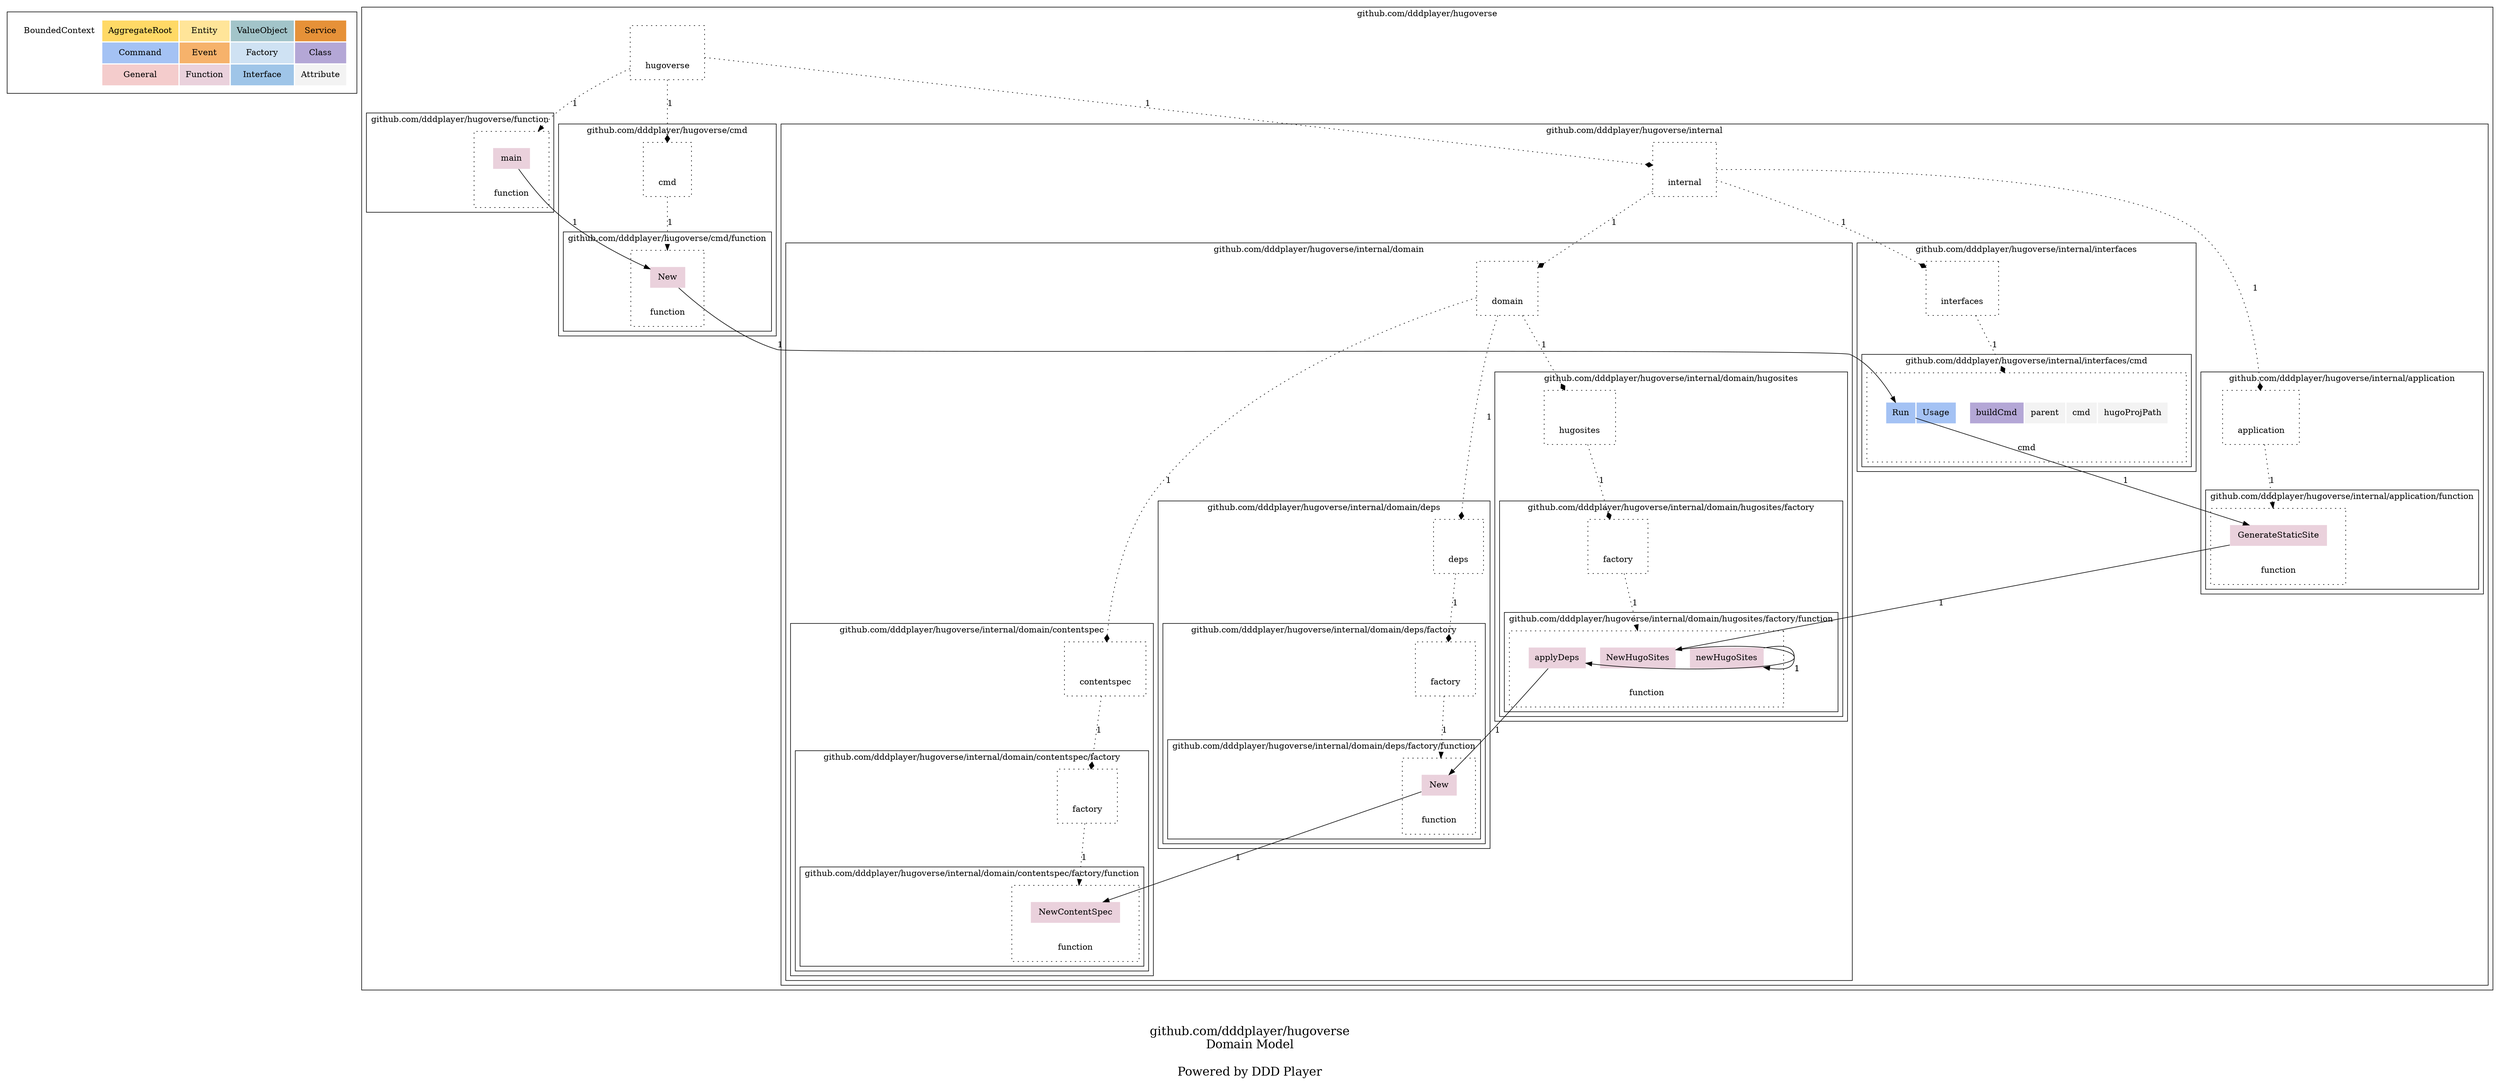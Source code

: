 digraph {
	node [style=dotted shape=rect]

    subgraph cluster_ddd_concept{
		node [color=white]

        ddd_concept [label=<
        <table border="0" cellpadding="10">
		<tr>
			<td bgcolor="#ffffff00" rowspan="1" colspan="1">BoundedContext</td>
			<td bgcolor="#ffd966ff" rowspan="1" colspan="1">AggregateRoot</td>
			<td bgcolor="#ffe599ff" rowspan="1" colspan="1">Entity</td>
			<td bgcolor="#a2c4c9ff" rowspan="1" colspan="1">ValueObject</td>
			<td bgcolor="#e69138ff" rowspan="1" colspan="1">Service</td>
		</tr>
		<tr>
			<td bgcolor="white" rowspan="1" colspan="1"></td>
			<td bgcolor="#a4c2f4ff" rowspan="1" colspan="1">Command</td>
			<td bgcolor="#f6b26bff" rowspan="1" colspan="1">Event</td>
			<td bgcolor="#cfe2f3ff" rowspan="1" colspan="1">Factory</td>
			<td bgcolor="#b4a7d6ff" rowspan="1" colspan="1">Class</td>
			
		</tr>
		<tr>
			<td bgcolor="white" rowspan="1" colspan="1"></td>
			<td bgcolor="#f4ccccff" rowspan="1" colspan="1">General</td>
			<td bgcolor="#ead1dcff" rowspan="1" colspan="1">Function</td>
			<td bgcolor="#9fc5e8ff" rowspan="1" colspan="1">Interface</td>
			<td bgcolor="#f3f3f3ff" rowspan="1" colspan="1">Attribute</td>
		</tr>
        </table>
        > ]
	}

    
		subgraph cluster_dUQ30Z {
	
		
    	dUQ30Z [label=<
        <table border="0" cellpadding="10">
			
				<tr>
		
			<td port="first_blank_row" bgcolor="white" rowspan="1" colspan="1"></td>
	</tr>
				<tr>
		
			<td port="" bgcolor="white" rowspan="1" colspan="1"></td>
	</tr>
				<tr>
		
			<td port="" bgcolor="white" rowspan="1" colspan="6">hugoverse</td>
	</tr>
        </table>
        > ]
	

	label = "github.com/dddplayer/hugoverse"

	
		subgraph cluster_dbPwjkq {
	
		
    	dbPwjkq [label=<
        <table border="0" cellpadding="10">
			
				<tr>
		
			<td port="first_blank_row" bgcolor="white" rowspan="1" colspan="1"></td>
	</tr>
				<tr>
		
			<td port="" bgcolor="white" rowspan="1" colspan="1"></td>
			<td port="dcdc8xt" bgcolor="#ead1dcff" rowspan="1" colspan="4">main</td>
			<td port="" bgcolor="white" rowspan="1" colspan="1"></td>
	</tr>
				<tr>
		
			<td port="" bgcolor="white" rowspan="1" colspan="1"></td>
	</tr>
				<tr>
		
			<td port="" bgcolor="white" rowspan="1" colspan="6">function</td>
	</tr>
        </table>
        > ]
	

	label = "github.com/dddplayer/hugoverse/function"

	
    }
		subgraph cluster_d5iImG {
	
		
    	d5iImG [label=<
        <table border="0" cellpadding="10">
			
				<tr>
		
			<td port="first_blank_row" bgcolor="white" rowspan="1" colspan="1"></td>
	</tr>
				<tr>
		
			<td port="" bgcolor="white" rowspan="1" colspan="1"></td>
	</tr>
				<tr>
		
			<td port="" bgcolor="white" rowspan="1" colspan="6">cmd</td>
	</tr>
        </table>
        > ]
	

	label = "github.com/dddplayer/hugoverse/cmd"

	
		subgraph cluster_ddREsL {
	
		
    	ddREsL [label=<
        <table border="0" cellpadding="10">
			
				<tr>
		
			<td port="first_blank_row" bgcolor="white" rowspan="1" colspan="1"></td>
	</tr>
				<tr>
		
			<td port="" bgcolor="white" rowspan="1" colspan="1"></td>
			<td port="dcvzibt" bgcolor="#ead1dcff" rowspan="1" colspan="4">New</td>
			<td port="" bgcolor="white" rowspan="1" colspan="1"></td>
	</tr>
				<tr>
		
			<td port="" bgcolor="white" rowspan="1" colspan="1"></td>
	</tr>
				<tr>
		
			<td port="" bgcolor="white" rowspan="1" colspan="6">function</td>
	</tr>
        </table>
        > ]
	

	label = "github.com/dddplayer/hugoverse/cmd/function"

	
    }
    }
		subgraph cluster_di7GIv {
	
		
    	di7GIv [label=<
        <table border="0" cellpadding="10">
			
				<tr>
		
			<td port="first_blank_row" bgcolor="white" rowspan="1" colspan="1"></td>
	</tr>
				<tr>
		
			<td port="" bgcolor="white" rowspan="1" colspan="1"></td>
	</tr>
				<tr>
		
			<td port="" bgcolor="white" rowspan="1" colspan="6">internal</td>
	</tr>
        </table>
        > ]
	

	label = "github.com/dddplayer/hugoverse/internal"

	
		subgraph cluster_dbYmF3O {
	
		
    	dbYmF3O [label=<
        <table border="0" cellpadding="10">
			
				<tr>
		
			<td port="first_blank_row" bgcolor="white" rowspan="1" colspan="1"></td>
	</tr>
				<tr>
		
			<td port="" bgcolor="white" rowspan="1" colspan="1"></td>
	</tr>
				<tr>
		
			<td port="" bgcolor="white" rowspan="1" colspan="6">domain</td>
	</tr>
        </table>
        > ]
	

	label = "github.com/dddplayer/hugoverse/internal/domain"

	
		subgraph cluster_dQal5L {
	
		
    	dQal5L [label=<
        <table border="0" cellpadding="10">
			
				<tr>
		
			<td port="first_blank_row" bgcolor="white" rowspan="1" colspan="1"></td>
	</tr>
				<tr>
		
			<td port="" bgcolor="white" rowspan="1" colspan="1"></td>
	</tr>
				<tr>
		
			<td port="" bgcolor="white" rowspan="1" colspan="6">contentspec</td>
	</tr>
        </table>
        > ]
	

	label = "github.com/dddplayer/hugoverse/internal/domain/contentspec"

	
		subgraph cluster_dezIify {
	
		
    	dezIify [label=<
        <table border="0" cellpadding="10">
			
				<tr>
		
			<td port="first_blank_row" bgcolor="white" rowspan="1" colspan="1"></td>
	</tr>
				<tr>
		
			<td port="" bgcolor="white" rowspan="1" colspan="1"></td>
	</tr>
				<tr>
		
			<td port="" bgcolor="white" rowspan="1" colspan="6">factory</td>
	</tr>
        </table>
        > ]
	

	label = "github.com/dddplayer/hugoverse/internal/domain/contentspec/factory"

	
		subgraph cluster_dc4HJGF {
	
		
    	dc4HJGF [label=<
        <table border="0" cellpadding="10">
			
				<tr>
		
			<td port="first_blank_row" bgcolor="white" rowspan="1" colspan="1"></td>
	</tr>
				<tr>
		
			<td port="" bgcolor="white" rowspan="1" colspan="1"></td>
			<td port="dqFkjP" bgcolor="#ead1dcff" rowspan="1" colspan="4">NewContentSpec</td>
			<td port="" bgcolor="white" rowspan="1" colspan="1"></td>
	</tr>
				<tr>
		
			<td port="" bgcolor="white" rowspan="1" colspan="1"></td>
	</tr>
				<tr>
		
			<td port="" bgcolor="white" rowspan="1" colspan="6">function</td>
	</tr>
        </table>
        > ]
	

	label = "github.com/dddplayer/hugoverse/internal/domain/contentspec/factory/function"

	
    }
    }
    }
		subgraph cluster_ddaltgo {
	
		
    	ddaltgo [label=<
        <table border="0" cellpadding="10">
			
				<tr>
		
			<td port="first_blank_row" bgcolor="white" rowspan="1" colspan="1"></td>
	</tr>
				<tr>
		
			<td port="" bgcolor="white" rowspan="1" colspan="1"></td>
	</tr>
				<tr>
		
			<td port="" bgcolor="white" rowspan="1" colspan="6">hugosites</td>
	</tr>
        </table>
        > ]
	

	label = "github.com/dddplayer/hugoverse/internal/domain/hugosites"

	
		subgraph cluster_dmhopf {
	
		
    	dmhopf [label=<
        <table border="0" cellpadding="10">
			
				<tr>
		
			<td port="first_blank_row" bgcolor="white" rowspan="1" colspan="1"></td>
	</tr>
				<tr>
		
			<td port="" bgcolor="white" rowspan="1" colspan="1"></td>
	</tr>
				<tr>
		
			<td port="" bgcolor="white" rowspan="1" colspan="6">factory</td>
	</tr>
        </table>
        > ]
	

	label = "github.com/dddplayer/hugoverse/internal/domain/hugosites/factory"

	
		subgraph cluster_ddyjrVs {
	
		
    	ddyjrVs [label=<
        <table border="0" cellpadding="10">
			
				<tr>
		
			<td port="first_blank_row" bgcolor="white" rowspan="1" colspan="1"></td>
	</tr>
				<tr>
		
			<td port="" bgcolor="white" rowspan="1" colspan="1"></td>
			<td port="dcdFe5C" bgcolor="#ead1dcff" rowspan="1" colspan="1">applyDeps</td>
			<td port="" bgcolor="white" rowspan="1" colspan="1"></td>
			<td port="dc2o0aH" bgcolor="#ead1dcff" rowspan="1" colspan="1">NewHugoSites</td>
			<td port="" bgcolor="white" rowspan="1" colspan="1"></td>
			<td port="ddmxdgz" bgcolor="#ead1dcff" rowspan="1" colspan="1">newHugoSites</td>
			<td port="" bgcolor="white" rowspan="1" colspan="1"></td>
	</tr>
				<tr>
		
			<td port="" bgcolor="white" rowspan="1" colspan="1"></td>
	</tr>
				<tr>
		
			<td port="" bgcolor="white" rowspan="1" colspan="8">function</td>
	</tr>
        </table>
        > ]
	

	label = "github.com/dddplayer/hugoverse/internal/domain/hugosites/factory/function"

	
    }
    }
    }
		subgraph cluster_dcsgz25 {
	
		
    	dcsgz25 [label=<
        <table border="0" cellpadding="10">
			
				<tr>
		
			<td port="first_blank_row" bgcolor="white" rowspan="1" colspan="1"></td>
	</tr>
				<tr>
		
			<td port="" bgcolor="white" rowspan="1" colspan="1"></td>
	</tr>
				<tr>
		
			<td port="" bgcolor="white" rowspan="1" colspan="6">deps</td>
	</tr>
        </table>
        > ]
	

	label = "github.com/dddplayer/hugoverse/internal/domain/deps"

	
		subgraph cluster_dbQLBV2 {
	
		
    	dbQLBV2 [label=<
        <table border="0" cellpadding="10">
			
				<tr>
		
			<td port="first_blank_row" bgcolor="white" rowspan="1" colspan="1"></td>
	</tr>
				<tr>
		
			<td port="" bgcolor="white" rowspan="1" colspan="1"></td>
	</tr>
				<tr>
		
			<td port="" bgcolor="white" rowspan="1" colspan="6">factory</td>
	</tr>
        </table>
        > ]
	

	label = "github.com/dddplayer/hugoverse/internal/domain/deps/factory"

	
		subgraph cluster_dDvPFV {
	
		
    	dDvPFV [label=<
        <table border="0" cellpadding="10">
			
				<tr>
		
			<td port="first_blank_row" bgcolor="white" rowspan="1" colspan="1"></td>
	</tr>
				<tr>
		
			<td port="" bgcolor="white" rowspan="1" colspan="1"></td>
			<td port="dbP4wDx" bgcolor="#ead1dcff" rowspan="1" colspan="4">New</td>
			<td port="" bgcolor="white" rowspan="1" colspan="1"></td>
	</tr>
				<tr>
		
			<td port="" bgcolor="white" rowspan="1" colspan="1"></td>
	</tr>
				<tr>
		
			<td port="" bgcolor="white" rowspan="1" colspan="6">function</td>
	</tr>
        </table>
        > ]
	

	label = "github.com/dddplayer/hugoverse/internal/domain/deps/factory/function"

	
    }
    }
    }
    }
		subgraph cluster_dWutTC {
	
		
    	dWutTC [label=<
        <table border="0" cellpadding="10">
			
				<tr>
		
			<td port="first_blank_row" bgcolor="white" rowspan="1" colspan="1"></td>
	</tr>
				<tr>
		
			<td port="" bgcolor="white" rowspan="1" colspan="1"></td>
	</tr>
				<tr>
		
			<td port="" bgcolor="white" rowspan="1" colspan="6">interfaces</td>
	</tr>
        </table>
        > ]
	

	label = "github.com/dddplayer/hugoverse/internal/interfaces"

	
		subgraph cluster_dcUGxVR {
	
		
    	dcUGxVR [label=<
        <table border="0" cellpadding="10">
			
				<tr>
		
			<td port="first_blank_row" bgcolor="white" rowspan="1" colspan="1"></td>
	</tr>
				<tr>
		
			<td port="" bgcolor="white" rowspan="1" colspan="1"></td>
	</tr>
				<tr>
		
			<td port="" bgcolor="white" rowspan="1" colspan="1"></td>
			<td port="dFJoku" bgcolor="#a4c2f4ff" rowspan="1" colspan="1">Run</td>
			<td port="dbNAO7S" bgcolor="#a4c2f4ff" rowspan="1" colspan="1">Usage</td>
			<td port="" bgcolor="white" rowspan="1" colspan="1"></td>
			<td port="dbgRDfG" bgcolor="#b4a7d6ff" rowspan="1" colspan="1">buildCmd</td>
			<td port="dRDn7X" bgcolor="#f3f3f3ff" rowspan="1" colspan="1">parent</td>
			<td port="deFLls1" bgcolor="#f3f3f3ff" rowspan="1" colspan="1">cmd</td>
			<td port="dFl7Os" bgcolor="#f3f3f3ff" rowspan="1" colspan="1">hugoProjPath</td>
			<td port="" bgcolor="white" rowspan="1" colspan="1"></td>
	</tr>
				<tr>
		
			<td port="" bgcolor="white" rowspan="1" colspan="1"></td>
	</tr>
				<tr>
		
			<td port="" bgcolor="white" rowspan="1" colspan="9">cmd</td>
	</tr>
        </table>
        > ]
	

	label = "github.com/dddplayer/hugoverse/internal/interfaces/cmd"

	
    }
    }
		subgraph cluster_dCbZAW {
	
		
    	dCbZAW [label=<
        <table border="0" cellpadding="10">
			
				<tr>
		
			<td port="first_blank_row" bgcolor="white" rowspan="1" colspan="1"></td>
	</tr>
				<tr>
		
			<td port="" bgcolor="white" rowspan="1" colspan="1"></td>
	</tr>
				<tr>
		
			<td port="" bgcolor="white" rowspan="1" colspan="6">application</td>
	</tr>
        </table>
        > ]
	

	label = "github.com/dddplayer/hugoverse/internal/application"

	
		subgraph cluster_ddeNuT {
	
		
    	ddeNuT [label=<
        <table border="0" cellpadding="10">
			
				<tr>
		
			<td port="first_blank_row" bgcolor="white" rowspan="1" colspan="1"></td>
	</tr>
				<tr>
		
			<td port="" bgcolor="white" rowspan="1" colspan="1"></td>
			<td port="d6GWrL" bgcolor="#ead1dcff" rowspan="1" colspan="4">GenerateStaticSite</td>
			<td port="" bgcolor="white" rowspan="1" colspan="1"></td>
	</tr>
				<tr>
		
			<td port="" bgcolor="white" rowspan="1" colspan="1"></td>
	</tr>
				<tr>
		
			<td port="" bgcolor="white" rowspan="1" colspan="6">function</td>
	</tr>
        </table>
        > ]
	

	label = "github.com/dddplayer/hugoverse/internal/application/function"

	
    }
    }
    }
    }
		subgraph cluster_dbPwjkq {
	
		
    	dbPwjkq [label=<
        <table border="0" cellpadding="10">
			
				<tr>
		
			<td port="first_blank_row" bgcolor="white" rowspan="1" colspan="1"></td>
	</tr>
				<tr>
		
			<td port="" bgcolor="white" rowspan="1" colspan="1"></td>
			<td port="dcdc8xt" bgcolor="#ead1dcff" rowspan="1" colspan="4">main</td>
			<td port="" bgcolor="white" rowspan="1" colspan="1"></td>
	</tr>
				<tr>
		
			<td port="" bgcolor="white" rowspan="1" colspan="1"></td>
	</tr>
				<tr>
		
			<td port="" bgcolor="white" rowspan="1" colspan="6">function</td>
	</tr>
        </table>
        > ]
	

	label = "github.com/dddplayer/hugoverse/function"

	
    }
		subgraph cluster_d5iImG {
	
		
    	d5iImG [label=<
        <table border="0" cellpadding="10">
			
				<tr>
		
			<td port="first_blank_row" bgcolor="white" rowspan="1" colspan="1"></td>
	</tr>
				<tr>
		
			<td port="" bgcolor="white" rowspan="1" colspan="1"></td>
	</tr>
				<tr>
		
			<td port="" bgcolor="white" rowspan="1" colspan="6">cmd</td>
	</tr>
        </table>
        > ]
	

	label = "github.com/dddplayer/hugoverse/cmd"

	
		subgraph cluster_ddREsL {
	
		
    	ddREsL [label=<
        <table border="0" cellpadding="10">
			
				<tr>
		
			<td port="first_blank_row" bgcolor="white" rowspan="1" colspan="1"></td>
	</tr>
				<tr>
		
			<td port="" bgcolor="white" rowspan="1" colspan="1"></td>
			<td port="dcvzibt" bgcolor="#ead1dcff" rowspan="1" colspan="4">New</td>
			<td port="" bgcolor="white" rowspan="1" colspan="1"></td>
	</tr>
				<tr>
		
			<td port="" bgcolor="white" rowspan="1" colspan="1"></td>
	</tr>
				<tr>
		
			<td port="" bgcolor="white" rowspan="1" colspan="6">function</td>
	</tr>
        </table>
        > ]
	

	label = "github.com/dddplayer/hugoverse/cmd/function"

	
    }
    }
		subgraph cluster_di7GIv {
	
		
    	di7GIv [label=<
        <table border="0" cellpadding="10">
			
				<tr>
		
			<td port="first_blank_row" bgcolor="white" rowspan="1" colspan="1"></td>
	</tr>
				<tr>
		
			<td port="" bgcolor="white" rowspan="1" colspan="1"></td>
	</tr>
				<tr>
		
			<td port="" bgcolor="white" rowspan="1" colspan="6">internal</td>
	</tr>
        </table>
        > ]
	

	label = "github.com/dddplayer/hugoverse/internal"

	
		subgraph cluster_dbYmF3O {
	
		
    	dbYmF3O [label=<
        <table border="0" cellpadding="10">
			
				<tr>
		
			<td port="first_blank_row" bgcolor="white" rowspan="1" colspan="1"></td>
	</tr>
				<tr>
		
			<td port="" bgcolor="white" rowspan="1" colspan="1"></td>
	</tr>
				<tr>
		
			<td port="" bgcolor="white" rowspan="1" colspan="6">domain</td>
	</tr>
        </table>
        > ]
	

	label = "github.com/dddplayer/hugoverse/internal/domain"

	
		subgraph cluster_dQal5L {
	
		
    	dQal5L [label=<
        <table border="0" cellpadding="10">
			
				<tr>
		
			<td port="first_blank_row" bgcolor="white" rowspan="1" colspan="1"></td>
	</tr>
				<tr>
		
			<td port="" bgcolor="white" rowspan="1" colspan="1"></td>
	</tr>
				<tr>
		
			<td port="" bgcolor="white" rowspan="1" colspan="6">contentspec</td>
	</tr>
        </table>
        > ]
	

	label = "github.com/dddplayer/hugoverse/internal/domain/contentspec"

	
		subgraph cluster_dezIify {
	
		
    	dezIify [label=<
        <table border="0" cellpadding="10">
			
				<tr>
		
			<td port="first_blank_row" bgcolor="white" rowspan="1" colspan="1"></td>
	</tr>
				<tr>
		
			<td port="" bgcolor="white" rowspan="1" colspan="1"></td>
	</tr>
				<tr>
		
			<td port="" bgcolor="white" rowspan="1" colspan="6">factory</td>
	</tr>
        </table>
        > ]
	

	label = "github.com/dddplayer/hugoverse/internal/domain/contentspec/factory"

	
		subgraph cluster_dc4HJGF {
	
		
    	dc4HJGF [label=<
        <table border="0" cellpadding="10">
			
				<tr>
		
			<td port="first_blank_row" bgcolor="white" rowspan="1" colspan="1"></td>
	</tr>
				<tr>
		
			<td port="" bgcolor="white" rowspan="1" colspan="1"></td>
			<td port="dqFkjP" bgcolor="#ead1dcff" rowspan="1" colspan="4">NewContentSpec</td>
			<td port="" bgcolor="white" rowspan="1" colspan="1"></td>
	</tr>
				<tr>
		
			<td port="" bgcolor="white" rowspan="1" colspan="1"></td>
	</tr>
				<tr>
		
			<td port="" bgcolor="white" rowspan="1" colspan="6">function</td>
	</tr>
        </table>
        > ]
	

	label = "github.com/dddplayer/hugoverse/internal/domain/contentspec/factory/function"

	
    }
    }
    }
		subgraph cluster_ddaltgo {
	
		
    	ddaltgo [label=<
        <table border="0" cellpadding="10">
			
				<tr>
		
			<td port="first_blank_row" bgcolor="white" rowspan="1" colspan="1"></td>
	</tr>
				<tr>
		
			<td port="" bgcolor="white" rowspan="1" colspan="1"></td>
	</tr>
				<tr>
		
			<td port="" bgcolor="white" rowspan="1" colspan="6">hugosites</td>
	</tr>
        </table>
        > ]
	

	label = "github.com/dddplayer/hugoverse/internal/domain/hugosites"

	
		subgraph cluster_dmhopf {
	
		
    	dmhopf [label=<
        <table border="0" cellpadding="10">
			
				<tr>
		
			<td port="first_blank_row" bgcolor="white" rowspan="1" colspan="1"></td>
	</tr>
				<tr>
		
			<td port="" bgcolor="white" rowspan="1" colspan="1"></td>
	</tr>
				<tr>
		
			<td port="" bgcolor="white" rowspan="1" colspan="6">factory</td>
	</tr>
        </table>
        > ]
	

	label = "github.com/dddplayer/hugoverse/internal/domain/hugosites/factory"

	
		subgraph cluster_ddyjrVs {
	
		
    	ddyjrVs [label=<
        <table border="0" cellpadding="10">
			
				<tr>
		
			<td port="first_blank_row" bgcolor="white" rowspan="1" colspan="1"></td>
	</tr>
				<tr>
		
			<td port="" bgcolor="white" rowspan="1" colspan="1"></td>
			<td port="dcdFe5C" bgcolor="#ead1dcff" rowspan="1" colspan="1">applyDeps</td>
			<td port="" bgcolor="white" rowspan="1" colspan="1"></td>
			<td port="dc2o0aH" bgcolor="#ead1dcff" rowspan="1" colspan="1">NewHugoSites</td>
			<td port="" bgcolor="white" rowspan="1" colspan="1"></td>
			<td port="ddmxdgz" bgcolor="#ead1dcff" rowspan="1" colspan="1">newHugoSites</td>
			<td port="" bgcolor="white" rowspan="1" colspan="1"></td>
	</tr>
				<tr>
		
			<td port="" bgcolor="white" rowspan="1" colspan="1"></td>
	</tr>
				<tr>
		
			<td port="" bgcolor="white" rowspan="1" colspan="8">function</td>
	</tr>
        </table>
        > ]
	

	label = "github.com/dddplayer/hugoverse/internal/domain/hugosites/factory/function"

	
    }
    }
    }
		subgraph cluster_dcsgz25 {
	
		
    	dcsgz25 [label=<
        <table border="0" cellpadding="10">
			
				<tr>
		
			<td port="first_blank_row" bgcolor="white" rowspan="1" colspan="1"></td>
	</tr>
				<tr>
		
			<td port="" bgcolor="white" rowspan="1" colspan="1"></td>
	</tr>
				<tr>
		
			<td port="" bgcolor="white" rowspan="1" colspan="6">deps</td>
	</tr>
        </table>
        > ]
	

	label = "github.com/dddplayer/hugoverse/internal/domain/deps"

	
		subgraph cluster_dbQLBV2 {
	
		
    	dbQLBV2 [label=<
        <table border="0" cellpadding="10">
			
				<tr>
		
			<td port="first_blank_row" bgcolor="white" rowspan="1" colspan="1"></td>
	</tr>
				<tr>
		
			<td port="" bgcolor="white" rowspan="1" colspan="1"></td>
	</tr>
				<tr>
		
			<td port="" bgcolor="white" rowspan="1" colspan="6">factory</td>
	</tr>
        </table>
        > ]
	

	label = "github.com/dddplayer/hugoverse/internal/domain/deps/factory"

	
		subgraph cluster_dDvPFV {
	
		
    	dDvPFV [label=<
        <table border="0" cellpadding="10">
			
				<tr>
		
			<td port="first_blank_row" bgcolor="white" rowspan="1" colspan="1"></td>
	</tr>
				<tr>
		
			<td port="" bgcolor="white" rowspan="1" colspan="1"></td>
			<td port="dbP4wDx" bgcolor="#ead1dcff" rowspan="1" colspan="4">New</td>
			<td port="" bgcolor="white" rowspan="1" colspan="1"></td>
	</tr>
				<tr>
		
			<td port="" bgcolor="white" rowspan="1" colspan="1"></td>
	</tr>
				<tr>
		
			<td port="" bgcolor="white" rowspan="1" colspan="6">function</td>
	</tr>
        </table>
        > ]
	

	label = "github.com/dddplayer/hugoverse/internal/domain/deps/factory/function"

	
    }
    }
    }
    }
		subgraph cluster_dWutTC {
	
		
    	dWutTC [label=<
        <table border="0" cellpadding="10">
			
				<tr>
		
			<td port="first_blank_row" bgcolor="white" rowspan="1" colspan="1"></td>
	</tr>
				<tr>
		
			<td port="" bgcolor="white" rowspan="1" colspan="1"></td>
	</tr>
				<tr>
		
			<td port="" bgcolor="white" rowspan="1" colspan="6">interfaces</td>
	</tr>
        </table>
        > ]
	

	label = "github.com/dddplayer/hugoverse/internal/interfaces"

	
		subgraph cluster_dcUGxVR {
	
		
    	dcUGxVR [label=<
        <table border="0" cellpadding="10">
			
				<tr>
		
			<td port="first_blank_row" bgcolor="white" rowspan="1" colspan="1"></td>
	</tr>
				<tr>
		
			<td port="" bgcolor="white" rowspan="1" colspan="1"></td>
	</tr>
				<tr>
		
			<td port="" bgcolor="white" rowspan="1" colspan="1"></td>
			<td port="dFJoku" bgcolor="#a4c2f4ff" rowspan="1" colspan="1">Run</td>
			<td port="dbNAO7S" bgcolor="#a4c2f4ff" rowspan="1" colspan="1">Usage</td>
			<td port="" bgcolor="white" rowspan="1" colspan="1"></td>
			<td port="dbgRDfG" bgcolor="#b4a7d6ff" rowspan="1" colspan="1">buildCmd</td>
			<td port="dRDn7X" bgcolor="#f3f3f3ff" rowspan="1" colspan="1">parent</td>
			<td port="deFLls1" bgcolor="#f3f3f3ff" rowspan="1" colspan="1">cmd</td>
			<td port="dFl7Os" bgcolor="#f3f3f3ff" rowspan="1" colspan="1">hugoProjPath</td>
			<td port="" bgcolor="white" rowspan="1" colspan="1"></td>
	</tr>
				<tr>
		
			<td port="" bgcolor="white" rowspan="1" colspan="1"></td>
	</tr>
				<tr>
		
			<td port="" bgcolor="white" rowspan="1" colspan="9">cmd</td>
	</tr>
        </table>
        > ]
	

	label = "github.com/dddplayer/hugoverse/internal/interfaces/cmd"

	
    }
    }
		subgraph cluster_dCbZAW {
	
		
    	dCbZAW [label=<
        <table border="0" cellpadding="10">
			
				<tr>
		
			<td port="first_blank_row" bgcolor="white" rowspan="1" colspan="1"></td>
	</tr>
				<tr>
		
			<td port="" bgcolor="white" rowspan="1" colspan="1"></td>
	</tr>
				<tr>
		
			<td port="" bgcolor="white" rowspan="1" colspan="6">application</td>
	</tr>
        </table>
        > ]
	

	label = "github.com/dddplayer/hugoverse/internal/application"

	
		subgraph cluster_ddeNuT {
	
		
    	ddeNuT [label=<
        <table border="0" cellpadding="10">
			
				<tr>
		
			<td port="first_blank_row" bgcolor="white" rowspan="1" colspan="1"></td>
	</tr>
				<tr>
		
			<td port="" bgcolor="white" rowspan="1" colspan="1"></td>
			<td port="d6GWrL" bgcolor="#ead1dcff" rowspan="1" colspan="4">GenerateStaticSite</td>
			<td port="" bgcolor="white" rowspan="1" colspan="1"></td>
	</tr>
				<tr>
		
			<td port="" bgcolor="white" rowspan="1" colspan="1"></td>
	</tr>
				<tr>
		
			<td port="" bgcolor="white" rowspan="1" colspan="6">function</td>
	</tr>
        </table>
        > ]
	

	label = "github.com/dddplayer/hugoverse/internal/application/function"

	
    }
    }
    }

	
		dUQ30Z -> dbPwjkq  [style=dotted arrowhead=normal label="1" tooltip="hugoverse -> function: \n\n"]
		dbQLBV2 -> dDvPFV  [style=dotted arrowhead=normal label="1" tooltip="factory -> function: \n\n"]
		ddaltgo -> dmhopf  [style=dotted arrowhead=diamond label="1" tooltip="hugosites -> factory: \n\n"]
		di7GIv -> dCbZAW  [style=dotted arrowhead=diamond label="1" tooltip="internal -> application: \n\n"]
		ddyjrVs:dcdFe5C -> dDvPFV:dbP4wDx  [style=solid arrowhead=normal label="1" tooltip="applyDeps -> New: \n\nFrom: sites.go (Line: 126, Column: 27) To: deps.go (Line: 23, Column: 6)\n"]
		ddREsL:dcvzibt -> dcUGxVR:dFJoku  [style=solid arrowhead=normal label="1" tooltip="New -> buildCmd.Run: \n\nFrom: command.go (Line: 69, Column: 25) To: build.go (Line: 38, Column: 21)\n"]
		dDvPFV:dbP4wDx -> dc4HJGF:dqFkjP  [style=solid arrowhead=normal label="1" tooltip="New -> NewContentSpec: \n\nFrom: deps.go (Line: 56, Column: 46) To: contentspec.go (Line: 11, Column: 6)\n"]
		di7GIv -> dWutTC  [style=dotted arrowhead=diamond label="1" tooltip="internal -> interfaces: \n\n"]
		d5iImG -> ddREsL  [style=dotted arrowhead=normal label="1" tooltip="cmd -> function: \n\n"]
		dUQ30Z -> d5iImG  [style=dotted arrowhead=diamond label="1" tooltip="hugoverse -> cmd: \n\n"]
		dQal5L -> dezIify  [style=dotted arrowhead=diamond label="1" tooltip="contentspec -> factory: \n\n"]
		dcsgz25 -> dbQLBV2  [style=dotted arrowhead=diamond label="1" tooltip="deps -> factory: \n\n"]
		dcUGxVR:dFJoku -> ddeNuT:d6GWrL  [style=solid arrowhead=normal label="1" tooltip="buildCmd.Run -> GenerateStaticSite: \n\nFrom: build.go (Line: 54, Column: 41) To: ssg.go (Line: 13, Column: 6)\n"]
		dUQ30Z -> di7GIv  [style=dotted arrowhead=diamond label="1" tooltip="hugoverse -> internal: \n\n"]
		ddyjrVs:dc2o0aH -> ddyjrVs:ddmxdgz  [style=solid arrowhead=normal label="1" tooltip="NewHugoSites -> newHugoSites: \n\nFrom: sites.go (Line: 21, Column: 21) To: sites.go (Line: 50, Column: 6)\n"]
		ddeNuT:d6GWrL -> ddyjrVs:dc2o0aH  [style=solid arrowhead=normal label="1" tooltip="GenerateStaticSite -> NewHugoSites: \n\nFrom: ssg.go (Line: 32, Column: 49) To: sites.go (Line: 15, Column: 6)\n"]
		dbPwjkq:dcdc8xt -> ddREsL:dcvzibt  [style=solid arrowhead=normal label="1" tooltip="main -> New: \n\nFrom: main.go (Line: 10, Column: 16) To: command.go (Line: 11, Column: 6)\n"]
		dWutTC -> dcUGxVR  [style=dotted arrowhead=diamond label="1" tooltip="interfaces -> cmd: \n\n"]
		dbYmF3O -> dcsgz25  [style=dotted arrowhead=diamond label="1" tooltip="domain -> deps: \n\n"]
		di7GIv -> dbYmF3O  [style=dotted arrowhead=diamond label="1" tooltip="internal -> domain: \n\n"]
		dezIify -> dc4HJGF  [style=dotted arrowhead=normal label="1" tooltip="factory -> function: \n\n"]
		dbYmF3O -> dQal5L  [style=dotted arrowhead=diamond label="1" tooltip="domain -> contentspec: \n\n"]
		dmhopf -> ddyjrVs  [style=dotted arrowhead=normal label="1" tooltip="factory -> function: \n\n"]
		dbYmF3O -> ddaltgo  [style=dotted arrowhead=diamond label="1" tooltip="domain -> hugosites: \n\n"]
		ddyjrVs:ddmxdgz -> ddyjrVs:dcdFe5C  [style=solid arrowhead=normal label="1" tooltip="newHugoSites -> applyDeps: \n\nFrom: sites.go (Line: 78, Column: 21) To: sites.go (Line: 91, Column: 6)\n"]
		dCbZAW -> ddeNuT  [style=dotted arrowhead=normal label="1" tooltip="application -> function: \n\n"]

	label = "\n\ngithub.com/dddplayer/hugoverse\nDomain Model\n\nPowered by DDD Player";
    fontsize=20;
}

